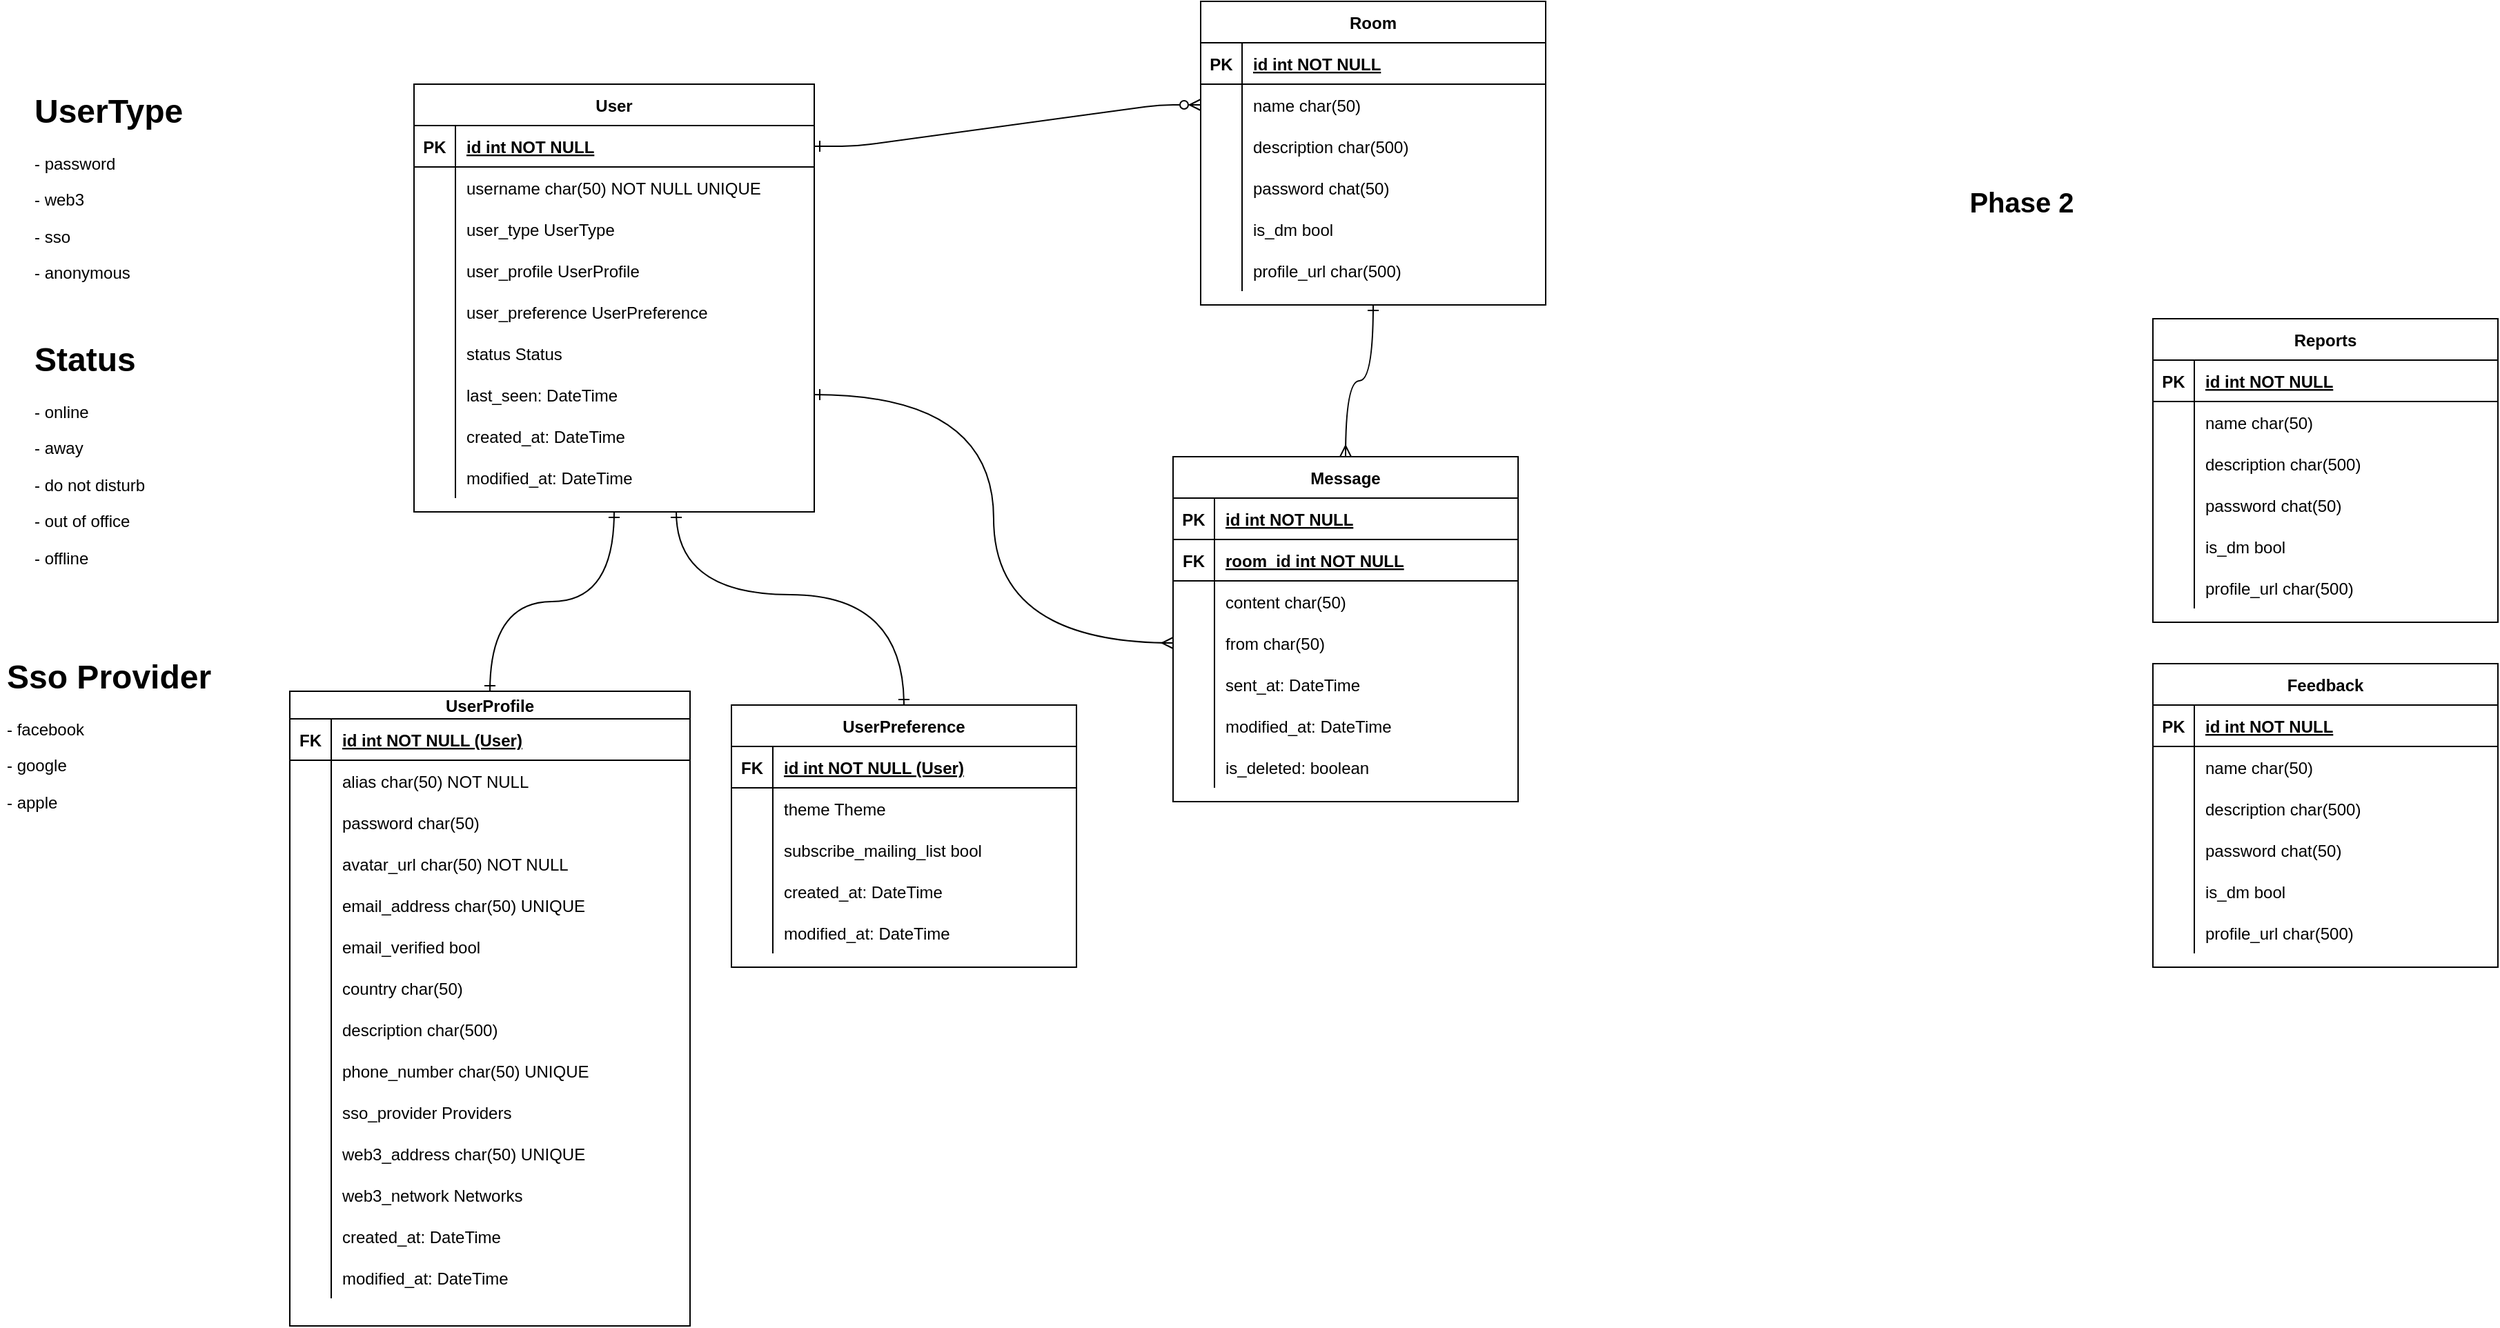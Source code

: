 <mxfile version="21.1.2" type="device" pages="3">
  <diagram id="R2lEEEUBdFMjLlhIrx00" name="Entity Relation Diagram">
    <mxGraphModel dx="2876" dy="1193" grid="1" gridSize="10" guides="1" tooltips="1" connect="1" arrows="1" fold="1" page="1" pageScale="1" pageWidth="850" pageHeight="1100" math="0" shadow="0" extFonts="Permanent Marker^https://fonts.googleapis.com/css?family=Permanent+Marker">
      <root>
        <mxCell id="0" />
        <mxCell id="1" parent="0" />
        <mxCell id="C-vyLk0tnHw3VtMMgP7b-1" value="" style="edgeStyle=entityRelationEdgeStyle;endArrow=ERzeroToMany;startArrow=ERone;endFill=1;startFill=0;" parent="1" source="C-vyLk0tnHw3VtMMgP7b-24" target="C-vyLk0tnHw3VtMMgP7b-6" edge="1">
          <mxGeometry width="100" height="100" relative="1" as="geometry">
            <mxPoint x="340" y="720" as="sourcePoint" />
            <mxPoint x="440" y="620" as="targetPoint" />
          </mxGeometry>
        </mxCell>
        <mxCell id="JscFpt6eG9xAq9m9kGjL-1" style="edgeStyle=orthogonalEdgeStyle;rounded=0;orthogonalLoop=1;jettySize=auto;html=1;startArrow=ERone;startFill=0;endArrow=ERmany;endFill=0;curved=1;" parent="1" source="C-vyLk0tnHw3VtMMgP7b-2" target="jlWe6X5-R4oBrpihLbrn-55" edge="1">
          <mxGeometry relative="1" as="geometry" />
        </mxCell>
        <mxCell id="C-vyLk0tnHw3VtMMgP7b-2" value="Room" style="shape=table;startSize=30;container=1;collapsible=1;childLayout=tableLayout;fixedRows=1;rowLines=0;fontStyle=1;align=center;resizeLast=1;" parent="1" vertex="1">
          <mxGeometry x="650" y="60" width="250" height="220" as="geometry" />
        </mxCell>
        <mxCell id="C-vyLk0tnHw3VtMMgP7b-3" value="" style="shape=partialRectangle;collapsible=0;dropTarget=0;pointerEvents=0;fillColor=none;points=[[0,0.5],[1,0.5]];portConstraint=eastwest;top=0;left=0;right=0;bottom=1;" parent="C-vyLk0tnHw3VtMMgP7b-2" vertex="1">
          <mxGeometry y="30" width="250" height="30" as="geometry" />
        </mxCell>
        <mxCell id="C-vyLk0tnHw3VtMMgP7b-4" value="PK" style="shape=partialRectangle;overflow=hidden;connectable=0;fillColor=none;top=0;left=0;bottom=0;right=0;fontStyle=1;" parent="C-vyLk0tnHw3VtMMgP7b-3" vertex="1">
          <mxGeometry width="30" height="30" as="geometry">
            <mxRectangle width="30" height="30" as="alternateBounds" />
          </mxGeometry>
        </mxCell>
        <mxCell id="C-vyLk0tnHw3VtMMgP7b-5" value="id int NOT NULL " style="shape=partialRectangle;overflow=hidden;connectable=0;fillColor=none;top=0;left=0;bottom=0;right=0;align=left;spacingLeft=6;fontStyle=5;" parent="C-vyLk0tnHw3VtMMgP7b-3" vertex="1">
          <mxGeometry x="30" width="220" height="30" as="geometry">
            <mxRectangle width="220" height="30" as="alternateBounds" />
          </mxGeometry>
        </mxCell>
        <mxCell id="C-vyLk0tnHw3VtMMgP7b-6" value="" style="shape=partialRectangle;collapsible=0;dropTarget=0;pointerEvents=0;fillColor=none;points=[[0,0.5],[1,0.5]];portConstraint=eastwest;top=0;left=0;right=0;bottom=0;" parent="C-vyLk0tnHw3VtMMgP7b-2" vertex="1">
          <mxGeometry y="60" width="250" height="30" as="geometry" />
        </mxCell>
        <mxCell id="C-vyLk0tnHw3VtMMgP7b-7" value="" style="shape=partialRectangle;overflow=hidden;connectable=0;fillColor=none;top=0;left=0;bottom=0;right=0;" parent="C-vyLk0tnHw3VtMMgP7b-6" vertex="1">
          <mxGeometry width="30" height="30" as="geometry">
            <mxRectangle width="30" height="30" as="alternateBounds" />
          </mxGeometry>
        </mxCell>
        <mxCell id="C-vyLk0tnHw3VtMMgP7b-8" value="name char(50)" style="shape=partialRectangle;overflow=hidden;connectable=0;fillColor=none;top=0;left=0;bottom=0;right=0;align=left;spacingLeft=6;" parent="C-vyLk0tnHw3VtMMgP7b-6" vertex="1">
          <mxGeometry x="30" width="220" height="30" as="geometry">
            <mxRectangle width="220" height="30" as="alternateBounds" />
          </mxGeometry>
        </mxCell>
        <mxCell id="C-vyLk0tnHw3VtMMgP7b-9" value="" style="shape=partialRectangle;collapsible=0;dropTarget=0;pointerEvents=0;fillColor=none;points=[[0,0.5],[1,0.5]];portConstraint=eastwest;top=0;left=0;right=0;bottom=0;" parent="C-vyLk0tnHw3VtMMgP7b-2" vertex="1">
          <mxGeometry y="90" width="250" height="30" as="geometry" />
        </mxCell>
        <mxCell id="C-vyLk0tnHw3VtMMgP7b-10" value="" style="shape=partialRectangle;overflow=hidden;connectable=0;fillColor=none;top=0;left=0;bottom=0;right=0;" parent="C-vyLk0tnHw3VtMMgP7b-9" vertex="1">
          <mxGeometry width="30" height="30" as="geometry">
            <mxRectangle width="30" height="30" as="alternateBounds" />
          </mxGeometry>
        </mxCell>
        <mxCell id="C-vyLk0tnHw3VtMMgP7b-11" value="description char(500)" style="shape=partialRectangle;overflow=hidden;connectable=0;fillColor=none;top=0;left=0;bottom=0;right=0;align=left;spacingLeft=6;" parent="C-vyLk0tnHw3VtMMgP7b-9" vertex="1">
          <mxGeometry x="30" width="220" height="30" as="geometry">
            <mxRectangle width="220" height="30" as="alternateBounds" />
          </mxGeometry>
        </mxCell>
        <mxCell id="jlWe6X5-R4oBrpihLbrn-38" value="" style="shape=partialRectangle;collapsible=0;dropTarget=0;pointerEvents=0;fillColor=none;points=[[0,0.5],[1,0.5]];portConstraint=eastwest;top=0;left=0;right=0;bottom=0;" parent="C-vyLk0tnHw3VtMMgP7b-2" vertex="1">
          <mxGeometry y="120" width="250" height="30" as="geometry" />
        </mxCell>
        <mxCell id="jlWe6X5-R4oBrpihLbrn-39" value="" style="shape=partialRectangle;overflow=hidden;connectable=0;fillColor=none;top=0;left=0;bottom=0;right=0;" parent="jlWe6X5-R4oBrpihLbrn-38" vertex="1">
          <mxGeometry width="30" height="30" as="geometry">
            <mxRectangle width="30" height="30" as="alternateBounds" />
          </mxGeometry>
        </mxCell>
        <mxCell id="jlWe6X5-R4oBrpihLbrn-40" value="password chat(50)" style="shape=partialRectangle;overflow=hidden;connectable=0;fillColor=none;top=0;left=0;bottom=0;right=0;align=left;spacingLeft=6;" parent="jlWe6X5-R4oBrpihLbrn-38" vertex="1">
          <mxGeometry x="30" width="220" height="30" as="geometry">
            <mxRectangle width="220" height="30" as="alternateBounds" />
          </mxGeometry>
        </mxCell>
        <mxCell id="jlWe6X5-R4oBrpihLbrn-41" value="" style="shape=partialRectangle;collapsible=0;dropTarget=0;pointerEvents=0;fillColor=none;points=[[0,0.5],[1,0.5]];portConstraint=eastwest;top=0;left=0;right=0;bottom=0;" parent="C-vyLk0tnHw3VtMMgP7b-2" vertex="1">
          <mxGeometry y="150" width="250" height="30" as="geometry" />
        </mxCell>
        <mxCell id="jlWe6X5-R4oBrpihLbrn-42" value="" style="shape=partialRectangle;overflow=hidden;connectable=0;fillColor=none;top=0;left=0;bottom=0;right=0;" parent="jlWe6X5-R4oBrpihLbrn-41" vertex="1">
          <mxGeometry width="30" height="30" as="geometry">
            <mxRectangle width="30" height="30" as="alternateBounds" />
          </mxGeometry>
        </mxCell>
        <mxCell id="jlWe6X5-R4oBrpihLbrn-43" value="is_dm bool" style="shape=partialRectangle;overflow=hidden;connectable=0;fillColor=none;top=0;left=0;bottom=0;right=0;align=left;spacingLeft=6;" parent="jlWe6X5-R4oBrpihLbrn-41" vertex="1">
          <mxGeometry x="30" width="220" height="30" as="geometry">
            <mxRectangle width="220" height="30" as="alternateBounds" />
          </mxGeometry>
        </mxCell>
        <mxCell id="jlWe6X5-R4oBrpihLbrn-52" value="" style="shape=partialRectangle;collapsible=0;dropTarget=0;pointerEvents=0;fillColor=none;points=[[0,0.5],[1,0.5]];portConstraint=eastwest;top=0;left=0;right=0;bottom=0;" parent="C-vyLk0tnHw3VtMMgP7b-2" vertex="1">
          <mxGeometry y="180" width="250" height="30" as="geometry" />
        </mxCell>
        <mxCell id="jlWe6X5-R4oBrpihLbrn-53" value="" style="shape=partialRectangle;overflow=hidden;connectable=0;fillColor=none;top=0;left=0;bottom=0;right=0;" parent="jlWe6X5-R4oBrpihLbrn-52" vertex="1">
          <mxGeometry width="30" height="30" as="geometry">
            <mxRectangle width="30" height="30" as="alternateBounds" />
          </mxGeometry>
        </mxCell>
        <mxCell id="jlWe6X5-R4oBrpihLbrn-54" value="profile_url char(500)" style="shape=partialRectangle;overflow=hidden;connectable=0;fillColor=none;top=0;left=0;bottom=0;right=0;align=left;spacingLeft=6;" parent="jlWe6X5-R4oBrpihLbrn-52" vertex="1">
          <mxGeometry x="30" width="220" height="30" as="geometry">
            <mxRectangle width="220" height="30" as="alternateBounds" />
          </mxGeometry>
        </mxCell>
        <mxCell id="C-vyLk0tnHw3VtMMgP7b-13" value="UserPreference" style="shape=table;startSize=30;container=1;collapsible=1;childLayout=tableLayout;fixedRows=1;rowLines=0;fontStyle=1;align=center;resizeLast=1;" parent="1" vertex="1">
          <mxGeometry x="310" y="570" width="250" height="190" as="geometry" />
        </mxCell>
        <mxCell id="C-vyLk0tnHw3VtMMgP7b-14" value="" style="shape=partialRectangle;collapsible=0;dropTarget=0;pointerEvents=0;fillColor=none;points=[[0,0.5],[1,0.5]];portConstraint=eastwest;top=0;left=0;right=0;bottom=1;" parent="C-vyLk0tnHw3VtMMgP7b-13" vertex="1">
          <mxGeometry y="30" width="250" height="30" as="geometry" />
        </mxCell>
        <mxCell id="C-vyLk0tnHw3VtMMgP7b-15" value="FK" style="shape=partialRectangle;overflow=hidden;connectable=0;fillColor=none;top=0;left=0;bottom=0;right=0;fontStyle=1;" parent="C-vyLk0tnHw3VtMMgP7b-14" vertex="1">
          <mxGeometry width="30" height="30" as="geometry">
            <mxRectangle width="30" height="30" as="alternateBounds" />
          </mxGeometry>
        </mxCell>
        <mxCell id="C-vyLk0tnHw3VtMMgP7b-16" value="id int NOT NULL (User)" style="shape=partialRectangle;overflow=hidden;connectable=0;fillColor=none;top=0;left=0;bottom=0;right=0;align=left;spacingLeft=6;fontStyle=5;" parent="C-vyLk0tnHw3VtMMgP7b-14" vertex="1">
          <mxGeometry x="30" width="220" height="30" as="geometry">
            <mxRectangle width="220" height="30" as="alternateBounds" />
          </mxGeometry>
        </mxCell>
        <mxCell id="C-vyLk0tnHw3VtMMgP7b-17" value="" style="shape=partialRectangle;collapsible=0;dropTarget=0;pointerEvents=0;fillColor=none;points=[[0,0.5],[1,0.5]];portConstraint=eastwest;top=0;left=0;right=0;bottom=0;" parent="C-vyLk0tnHw3VtMMgP7b-13" vertex="1">
          <mxGeometry y="60" width="250" height="30" as="geometry" />
        </mxCell>
        <mxCell id="C-vyLk0tnHw3VtMMgP7b-18" value="" style="shape=partialRectangle;overflow=hidden;connectable=0;fillColor=none;top=0;left=0;bottom=0;right=0;" parent="C-vyLk0tnHw3VtMMgP7b-17" vertex="1">
          <mxGeometry width="30" height="30" as="geometry">
            <mxRectangle width="30" height="30" as="alternateBounds" />
          </mxGeometry>
        </mxCell>
        <mxCell id="C-vyLk0tnHw3VtMMgP7b-19" value="theme Theme" style="shape=partialRectangle;overflow=hidden;connectable=0;fillColor=none;top=0;left=0;bottom=0;right=0;align=left;spacingLeft=6;" parent="C-vyLk0tnHw3VtMMgP7b-17" vertex="1">
          <mxGeometry x="30" width="220" height="30" as="geometry">
            <mxRectangle width="220" height="30" as="alternateBounds" />
          </mxGeometry>
        </mxCell>
        <mxCell id="C-vyLk0tnHw3VtMMgP7b-20" value="" style="shape=partialRectangle;collapsible=0;dropTarget=0;pointerEvents=0;fillColor=none;points=[[0,0.5],[1,0.5]];portConstraint=eastwest;top=0;left=0;right=0;bottom=0;" parent="C-vyLk0tnHw3VtMMgP7b-13" vertex="1">
          <mxGeometry y="90" width="250" height="30" as="geometry" />
        </mxCell>
        <mxCell id="C-vyLk0tnHw3VtMMgP7b-21" value="" style="shape=partialRectangle;overflow=hidden;connectable=0;fillColor=none;top=0;left=0;bottom=0;right=0;" parent="C-vyLk0tnHw3VtMMgP7b-20" vertex="1">
          <mxGeometry width="30" height="30" as="geometry">
            <mxRectangle width="30" height="30" as="alternateBounds" />
          </mxGeometry>
        </mxCell>
        <mxCell id="C-vyLk0tnHw3VtMMgP7b-22" value="subscribe_mailing_list bool" style="shape=partialRectangle;overflow=hidden;connectable=0;fillColor=none;top=0;left=0;bottom=0;right=0;align=left;spacingLeft=6;" parent="C-vyLk0tnHw3VtMMgP7b-20" vertex="1">
          <mxGeometry x="30" width="220" height="30" as="geometry">
            <mxRectangle width="220" height="30" as="alternateBounds" />
          </mxGeometry>
        </mxCell>
        <mxCell id="jlWe6X5-R4oBrpihLbrn-46" value="" style="shape=partialRectangle;collapsible=0;dropTarget=0;pointerEvents=0;fillColor=none;points=[[0,0.5],[1,0.5]];portConstraint=eastwest;top=0;left=0;right=0;bottom=0;" parent="C-vyLk0tnHw3VtMMgP7b-13" vertex="1">
          <mxGeometry y="120" width="250" height="30" as="geometry" />
        </mxCell>
        <mxCell id="jlWe6X5-R4oBrpihLbrn-47" value="" style="shape=partialRectangle;overflow=hidden;connectable=0;fillColor=none;top=0;left=0;bottom=0;right=0;" parent="jlWe6X5-R4oBrpihLbrn-46" vertex="1">
          <mxGeometry width="30" height="30" as="geometry">
            <mxRectangle width="30" height="30" as="alternateBounds" />
          </mxGeometry>
        </mxCell>
        <mxCell id="jlWe6X5-R4oBrpihLbrn-48" value="created_at: DateTime" style="shape=partialRectangle;overflow=hidden;connectable=0;fillColor=none;top=0;left=0;bottom=0;right=0;align=left;spacingLeft=6;" parent="jlWe6X5-R4oBrpihLbrn-46" vertex="1">
          <mxGeometry x="30" width="220" height="30" as="geometry">
            <mxRectangle width="220" height="30" as="alternateBounds" />
          </mxGeometry>
        </mxCell>
        <mxCell id="jlWe6X5-R4oBrpihLbrn-49" value="" style="shape=partialRectangle;collapsible=0;dropTarget=0;pointerEvents=0;fillColor=none;points=[[0,0.5],[1,0.5]];portConstraint=eastwest;top=0;left=0;right=0;bottom=0;" parent="C-vyLk0tnHw3VtMMgP7b-13" vertex="1">
          <mxGeometry y="150" width="250" height="30" as="geometry" />
        </mxCell>
        <mxCell id="jlWe6X5-R4oBrpihLbrn-50" value="" style="shape=partialRectangle;overflow=hidden;connectable=0;fillColor=none;top=0;left=0;bottom=0;right=0;" parent="jlWe6X5-R4oBrpihLbrn-49" vertex="1">
          <mxGeometry width="30" height="30" as="geometry">
            <mxRectangle width="30" height="30" as="alternateBounds" />
          </mxGeometry>
        </mxCell>
        <mxCell id="jlWe6X5-R4oBrpihLbrn-51" value="modified_at: DateTime" style="shape=partialRectangle;overflow=hidden;connectable=0;fillColor=none;top=0;left=0;bottom=0;right=0;align=left;spacingLeft=6;" parent="jlWe6X5-R4oBrpihLbrn-49" vertex="1">
          <mxGeometry x="30" width="220" height="30" as="geometry">
            <mxRectangle width="220" height="30" as="alternateBounds" />
          </mxGeometry>
        </mxCell>
        <mxCell id="6cjlDW6NX-3pNNknIWXm-58" style="rounded=0;orthogonalLoop=1;jettySize=auto;html=1;startArrow=ERone;startFill=0;endArrow=ERone;endFill=0;entryX=0.5;entryY=0;entryDx=0;entryDy=0;edgeStyle=orthogonalEdgeStyle;curved=1;" parent="1" target="C-vyLk0tnHw3VtMMgP7b-13" edge="1">
          <mxGeometry relative="1" as="geometry">
            <mxPoint x="270" y="430" as="sourcePoint" />
            <Array as="points">
              <mxPoint x="270" y="490" />
              <mxPoint x="435" y="490" />
            </Array>
          </mxGeometry>
        </mxCell>
        <mxCell id="C-vyLk0tnHw3VtMMgP7b-23" value="User" style="shape=table;startSize=30;container=1;collapsible=1;childLayout=tableLayout;fixedRows=1;rowLines=0;fontStyle=1;align=center;resizeLast=1;" parent="1" vertex="1">
          <mxGeometry x="80" y="120" width="290" height="310" as="geometry" />
        </mxCell>
        <mxCell id="C-vyLk0tnHw3VtMMgP7b-24" value="" style="shape=partialRectangle;collapsible=0;dropTarget=0;pointerEvents=0;fillColor=none;points=[[0,0.5],[1,0.5]];portConstraint=eastwest;top=0;left=0;right=0;bottom=1;" parent="C-vyLk0tnHw3VtMMgP7b-23" vertex="1">
          <mxGeometry y="30" width="290" height="30" as="geometry" />
        </mxCell>
        <mxCell id="C-vyLk0tnHw3VtMMgP7b-25" value="PK" style="shape=partialRectangle;overflow=hidden;connectable=0;fillColor=none;top=0;left=0;bottom=0;right=0;fontStyle=1;" parent="C-vyLk0tnHw3VtMMgP7b-24" vertex="1">
          <mxGeometry width="30" height="30" as="geometry">
            <mxRectangle width="30" height="30" as="alternateBounds" />
          </mxGeometry>
        </mxCell>
        <mxCell id="C-vyLk0tnHw3VtMMgP7b-26" value="id int NOT NULL " style="shape=partialRectangle;overflow=hidden;connectable=0;fillColor=none;top=0;left=0;bottom=0;right=0;align=left;spacingLeft=6;fontStyle=5;" parent="C-vyLk0tnHw3VtMMgP7b-24" vertex="1">
          <mxGeometry x="30" width="260" height="30" as="geometry">
            <mxRectangle width="260" height="30" as="alternateBounds" />
          </mxGeometry>
        </mxCell>
        <mxCell id="C-vyLk0tnHw3VtMMgP7b-27" value="" style="shape=partialRectangle;collapsible=0;dropTarget=0;pointerEvents=0;fillColor=none;points=[[0,0.5],[1,0.5]];portConstraint=eastwest;top=0;left=0;right=0;bottom=0;" parent="C-vyLk0tnHw3VtMMgP7b-23" vertex="1">
          <mxGeometry y="60" width="290" height="30" as="geometry" />
        </mxCell>
        <mxCell id="C-vyLk0tnHw3VtMMgP7b-28" value="" style="shape=partialRectangle;overflow=hidden;connectable=0;fillColor=none;top=0;left=0;bottom=0;right=0;" parent="C-vyLk0tnHw3VtMMgP7b-27" vertex="1">
          <mxGeometry width="30" height="30" as="geometry">
            <mxRectangle width="30" height="30" as="alternateBounds" />
          </mxGeometry>
        </mxCell>
        <mxCell id="C-vyLk0tnHw3VtMMgP7b-29" value="username char(50) NOT NULL UNIQUE" style="shape=partialRectangle;overflow=hidden;connectable=0;fillColor=none;top=0;left=0;bottom=0;right=0;align=left;spacingLeft=6;" parent="C-vyLk0tnHw3VtMMgP7b-27" vertex="1">
          <mxGeometry x="30" width="260" height="30" as="geometry">
            <mxRectangle width="260" height="30" as="alternateBounds" />
          </mxGeometry>
        </mxCell>
        <mxCell id="6cjlDW6NX-3pNNknIWXm-1" value="" style="shape=partialRectangle;collapsible=0;dropTarget=0;pointerEvents=0;fillColor=none;points=[[0,0.5],[1,0.5]];portConstraint=eastwest;top=0;left=0;right=0;bottom=0;" parent="C-vyLk0tnHw3VtMMgP7b-23" vertex="1">
          <mxGeometry y="90" width="290" height="30" as="geometry" />
        </mxCell>
        <mxCell id="6cjlDW6NX-3pNNknIWXm-2" value="" style="shape=partialRectangle;overflow=hidden;connectable=0;fillColor=none;top=0;left=0;bottom=0;right=0;" parent="6cjlDW6NX-3pNNknIWXm-1" vertex="1">
          <mxGeometry width="30" height="30" as="geometry">
            <mxRectangle width="30" height="30" as="alternateBounds" />
          </mxGeometry>
        </mxCell>
        <mxCell id="6cjlDW6NX-3pNNknIWXm-3" value="user_type UserType" style="shape=partialRectangle;overflow=hidden;connectable=0;fillColor=none;top=0;left=0;bottom=0;right=0;align=left;spacingLeft=6;" parent="6cjlDW6NX-3pNNknIWXm-1" vertex="1">
          <mxGeometry x="30" width="260" height="30" as="geometry">
            <mxRectangle width="260" height="30" as="alternateBounds" />
          </mxGeometry>
        </mxCell>
        <mxCell id="6cjlDW6NX-3pNNknIWXm-7" value="" style="shape=partialRectangle;collapsible=0;dropTarget=0;pointerEvents=0;fillColor=none;points=[[0,0.5],[1,0.5]];portConstraint=eastwest;top=0;left=0;right=0;bottom=0;" parent="C-vyLk0tnHw3VtMMgP7b-23" vertex="1">
          <mxGeometry y="120" width="290" height="30" as="geometry" />
        </mxCell>
        <mxCell id="6cjlDW6NX-3pNNknIWXm-8" value="" style="shape=partialRectangle;overflow=hidden;connectable=0;fillColor=none;top=0;left=0;bottom=0;right=0;" parent="6cjlDW6NX-3pNNknIWXm-7" vertex="1">
          <mxGeometry width="30" height="30" as="geometry">
            <mxRectangle width="30" height="30" as="alternateBounds" />
          </mxGeometry>
        </mxCell>
        <mxCell id="6cjlDW6NX-3pNNknIWXm-9" value="user_profile UserProfile" style="shape=partialRectangle;overflow=hidden;connectable=0;fillColor=none;top=0;left=0;bottom=0;right=0;align=left;spacingLeft=6;" parent="6cjlDW6NX-3pNNknIWXm-7" vertex="1">
          <mxGeometry x="30" width="260" height="30" as="geometry">
            <mxRectangle width="260" height="30" as="alternateBounds" />
          </mxGeometry>
        </mxCell>
        <mxCell id="6cjlDW6NX-3pNNknIWXm-10" value="" style="shape=partialRectangle;collapsible=0;dropTarget=0;pointerEvents=0;fillColor=none;points=[[0,0.5],[1,0.5]];portConstraint=eastwest;top=0;left=0;right=0;bottom=0;" parent="C-vyLk0tnHw3VtMMgP7b-23" vertex="1">
          <mxGeometry y="150" width="290" height="30" as="geometry" />
        </mxCell>
        <mxCell id="6cjlDW6NX-3pNNknIWXm-11" value="" style="shape=partialRectangle;overflow=hidden;connectable=0;fillColor=none;top=0;left=0;bottom=0;right=0;" parent="6cjlDW6NX-3pNNknIWXm-10" vertex="1">
          <mxGeometry width="30" height="30" as="geometry">
            <mxRectangle width="30" height="30" as="alternateBounds" />
          </mxGeometry>
        </mxCell>
        <mxCell id="6cjlDW6NX-3pNNknIWXm-12" value="user_preference UserPreference" style="shape=partialRectangle;overflow=hidden;connectable=0;fillColor=none;top=0;left=0;bottom=0;right=0;align=left;spacingLeft=6;" parent="6cjlDW6NX-3pNNknIWXm-10" vertex="1">
          <mxGeometry x="30" width="260" height="30" as="geometry">
            <mxRectangle width="260" height="30" as="alternateBounds" />
          </mxGeometry>
        </mxCell>
        <mxCell id="6cjlDW6NX-3pNNknIWXm-13" value="" style="shape=partialRectangle;collapsible=0;dropTarget=0;pointerEvents=0;fillColor=none;points=[[0,0.5],[1,0.5]];portConstraint=eastwest;top=0;left=0;right=0;bottom=0;" parent="C-vyLk0tnHw3VtMMgP7b-23" vertex="1">
          <mxGeometry y="180" width="290" height="30" as="geometry" />
        </mxCell>
        <mxCell id="6cjlDW6NX-3pNNknIWXm-14" value="" style="shape=partialRectangle;overflow=hidden;connectable=0;fillColor=none;top=0;left=0;bottom=0;right=0;" parent="6cjlDW6NX-3pNNknIWXm-13" vertex="1">
          <mxGeometry width="30" height="30" as="geometry">
            <mxRectangle width="30" height="30" as="alternateBounds" />
          </mxGeometry>
        </mxCell>
        <mxCell id="6cjlDW6NX-3pNNknIWXm-15" value="status Status" style="shape=partialRectangle;overflow=hidden;connectable=0;fillColor=none;top=0;left=0;bottom=0;right=0;align=left;spacingLeft=6;" parent="6cjlDW6NX-3pNNknIWXm-13" vertex="1">
          <mxGeometry x="30" width="260" height="30" as="geometry">
            <mxRectangle width="260" height="30" as="alternateBounds" />
          </mxGeometry>
        </mxCell>
        <mxCell id="6cjlDW6NX-3pNNknIWXm-16" value="" style="shape=partialRectangle;collapsible=0;dropTarget=0;pointerEvents=0;fillColor=none;points=[[0,0.5],[1,0.5]];portConstraint=eastwest;top=0;left=0;right=0;bottom=0;" parent="C-vyLk0tnHw3VtMMgP7b-23" vertex="1">
          <mxGeometry y="210" width="290" height="30" as="geometry" />
        </mxCell>
        <mxCell id="6cjlDW6NX-3pNNknIWXm-17" value="" style="shape=partialRectangle;overflow=hidden;connectable=0;fillColor=none;top=0;left=0;bottom=0;right=0;" parent="6cjlDW6NX-3pNNknIWXm-16" vertex="1">
          <mxGeometry width="30" height="30" as="geometry">
            <mxRectangle width="30" height="30" as="alternateBounds" />
          </mxGeometry>
        </mxCell>
        <mxCell id="6cjlDW6NX-3pNNknIWXm-18" value="last_seen: DateTime" style="shape=partialRectangle;overflow=hidden;connectable=0;fillColor=none;top=0;left=0;bottom=0;right=0;align=left;spacingLeft=6;" parent="6cjlDW6NX-3pNNknIWXm-16" vertex="1">
          <mxGeometry x="30" width="260" height="30" as="geometry">
            <mxRectangle width="260" height="30" as="alternateBounds" />
          </mxGeometry>
        </mxCell>
        <mxCell id="6cjlDW6NX-3pNNknIWXm-19" value="" style="shape=partialRectangle;collapsible=0;dropTarget=0;pointerEvents=0;fillColor=none;points=[[0,0.5],[1,0.5]];portConstraint=eastwest;top=0;left=0;right=0;bottom=0;" parent="C-vyLk0tnHw3VtMMgP7b-23" vertex="1">
          <mxGeometry y="240" width="290" height="30" as="geometry" />
        </mxCell>
        <mxCell id="6cjlDW6NX-3pNNknIWXm-20" value="" style="shape=partialRectangle;overflow=hidden;connectable=0;fillColor=none;top=0;left=0;bottom=0;right=0;" parent="6cjlDW6NX-3pNNknIWXm-19" vertex="1">
          <mxGeometry width="30" height="30" as="geometry">
            <mxRectangle width="30" height="30" as="alternateBounds" />
          </mxGeometry>
        </mxCell>
        <mxCell id="6cjlDW6NX-3pNNknIWXm-21" value="created_at: DateTime" style="shape=partialRectangle;overflow=hidden;connectable=0;fillColor=none;top=0;left=0;bottom=0;right=0;align=left;spacingLeft=6;" parent="6cjlDW6NX-3pNNknIWXm-19" vertex="1">
          <mxGeometry x="30" width="260" height="30" as="geometry">
            <mxRectangle width="260" height="30" as="alternateBounds" />
          </mxGeometry>
        </mxCell>
        <mxCell id="6cjlDW6NX-3pNNknIWXm-22" value="" style="shape=partialRectangle;collapsible=0;dropTarget=0;pointerEvents=0;fillColor=none;points=[[0,0.5],[1,0.5]];portConstraint=eastwest;top=0;left=0;right=0;bottom=0;" parent="C-vyLk0tnHw3VtMMgP7b-23" vertex="1">
          <mxGeometry y="270" width="290" height="30" as="geometry" />
        </mxCell>
        <mxCell id="6cjlDW6NX-3pNNknIWXm-23" value="" style="shape=partialRectangle;overflow=hidden;connectable=0;fillColor=none;top=0;left=0;bottom=0;right=0;" parent="6cjlDW6NX-3pNNknIWXm-22" vertex="1">
          <mxGeometry width="30" height="30" as="geometry">
            <mxRectangle width="30" height="30" as="alternateBounds" />
          </mxGeometry>
        </mxCell>
        <mxCell id="6cjlDW6NX-3pNNknIWXm-24" value="modified_at: DateTime" style="shape=partialRectangle;overflow=hidden;connectable=0;fillColor=none;top=0;left=0;bottom=0;right=0;align=left;spacingLeft=6;" parent="6cjlDW6NX-3pNNknIWXm-22" vertex="1">
          <mxGeometry x="30" width="260" height="30" as="geometry">
            <mxRectangle width="260" height="30" as="alternateBounds" />
          </mxGeometry>
        </mxCell>
        <mxCell id="6cjlDW6NX-3pNNknIWXm-25" value="UserProfile" style="shape=table;startSize=20;container=1;collapsible=1;childLayout=tableLayout;fixedRows=1;rowLines=0;fontStyle=1;align=center;resizeLast=1;" parent="1" vertex="1">
          <mxGeometry x="-10" y="560" width="290" height="460" as="geometry" />
        </mxCell>
        <mxCell id="6cjlDW6NX-3pNNknIWXm-26" value="" style="shape=partialRectangle;collapsible=0;dropTarget=0;pointerEvents=0;fillColor=none;points=[[0,0.5],[1,0.5]];portConstraint=eastwest;top=0;left=0;right=0;bottom=1;" parent="6cjlDW6NX-3pNNknIWXm-25" vertex="1">
          <mxGeometry y="20" width="290" height="30" as="geometry" />
        </mxCell>
        <mxCell id="6cjlDW6NX-3pNNknIWXm-27" value="FK" style="shape=partialRectangle;overflow=hidden;connectable=0;fillColor=none;top=0;left=0;bottom=0;right=0;fontStyle=1;" parent="6cjlDW6NX-3pNNknIWXm-26" vertex="1">
          <mxGeometry width="30" height="30" as="geometry">
            <mxRectangle width="30" height="30" as="alternateBounds" />
          </mxGeometry>
        </mxCell>
        <mxCell id="6cjlDW6NX-3pNNknIWXm-28" value="id int NOT NULL (User)" style="shape=partialRectangle;overflow=hidden;connectable=0;fillColor=none;top=0;left=0;bottom=0;right=0;align=left;spacingLeft=6;fontStyle=5;" parent="6cjlDW6NX-3pNNknIWXm-26" vertex="1">
          <mxGeometry x="30" width="260" height="30" as="geometry">
            <mxRectangle width="260" height="30" as="alternateBounds" />
          </mxGeometry>
        </mxCell>
        <mxCell id="6cjlDW6NX-3pNNknIWXm-53" value="" style="shape=partialRectangle;collapsible=0;dropTarget=0;pointerEvents=0;fillColor=none;points=[[0,0.5],[1,0.5]];portConstraint=eastwest;top=0;left=0;right=0;bottom=0;" parent="6cjlDW6NX-3pNNknIWXm-25" vertex="1">
          <mxGeometry y="50" width="290" height="30" as="geometry" />
        </mxCell>
        <mxCell id="6cjlDW6NX-3pNNknIWXm-54" value="" style="shape=partialRectangle;overflow=hidden;connectable=0;fillColor=none;top=0;left=0;bottom=0;right=0;" parent="6cjlDW6NX-3pNNknIWXm-53" vertex="1">
          <mxGeometry width="30" height="30" as="geometry">
            <mxRectangle width="30" height="30" as="alternateBounds" />
          </mxGeometry>
        </mxCell>
        <mxCell id="6cjlDW6NX-3pNNknIWXm-55" value="alias char(50) NOT NULL" style="shape=partialRectangle;overflow=hidden;connectable=0;fillColor=none;top=0;left=0;bottom=0;right=0;align=left;spacingLeft=6;" parent="6cjlDW6NX-3pNNknIWXm-53" vertex="1">
          <mxGeometry x="30" width="260" height="30" as="geometry">
            <mxRectangle width="260" height="30" as="alternateBounds" />
          </mxGeometry>
        </mxCell>
        <mxCell id="6cjlDW6NX-3pNNknIWXm-29" value="" style="shape=partialRectangle;collapsible=0;dropTarget=0;pointerEvents=0;fillColor=none;points=[[0,0.5],[1,0.5]];portConstraint=eastwest;top=0;left=0;right=0;bottom=0;" parent="6cjlDW6NX-3pNNknIWXm-25" vertex="1">
          <mxGeometry y="80" width="290" height="30" as="geometry" />
        </mxCell>
        <mxCell id="6cjlDW6NX-3pNNknIWXm-30" value="" style="shape=partialRectangle;overflow=hidden;connectable=0;fillColor=none;top=0;left=0;bottom=0;right=0;" parent="6cjlDW6NX-3pNNknIWXm-29" vertex="1">
          <mxGeometry width="30" height="30" as="geometry">
            <mxRectangle width="30" height="30" as="alternateBounds" />
          </mxGeometry>
        </mxCell>
        <mxCell id="6cjlDW6NX-3pNNknIWXm-31" value="password char(50)" style="shape=partialRectangle;overflow=hidden;connectable=0;fillColor=none;top=0;left=0;bottom=0;right=0;align=left;spacingLeft=6;" parent="6cjlDW6NX-3pNNknIWXm-29" vertex="1">
          <mxGeometry x="30" width="260" height="30" as="geometry">
            <mxRectangle width="260" height="30" as="alternateBounds" />
          </mxGeometry>
        </mxCell>
        <mxCell id="6cjlDW6NX-3pNNknIWXm-32" value="" style="shape=partialRectangle;collapsible=0;dropTarget=0;pointerEvents=0;fillColor=none;points=[[0,0.5],[1,0.5]];portConstraint=eastwest;top=0;left=0;right=0;bottom=0;" parent="6cjlDW6NX-3pNNknIWXm-25" vertex="1">
          <mxGeometry y="110" width="290" height="30" as="geometry" />
        </mxCell>
        <mxCell id="6cjlDW6NX-3pNNknIWXm-33" value="" style="shape=partialRectangle;overflow=hidden;connectable=0;fillColor=none;top=0;left=0;bottom=0;right=0;" parent="6cjlDW6NX-3pNNknIWXm-32" vertex="1">
          <mxGeometry width="30" height="30" as="geometry">
            <mxRectangle width="30" height="30" as="alternateBounds" />
          </mxGeometry>
        </mxCell>
        <mxCell id="6cjlDW6NX-3pNNknIWXm-34" value="avatar_url char(50) NOT NULL" style="shape=partialRectangle;overflow=hidden;connectable=0;fillColor=none;top=0;left=0;bottom=0;right=0;align=left;spacingLeft=6;" parent="6cjlDW6NX-3pNNknIWXm-32" vertex="1">
          <mxGeometry x="30" width="260" height="30" as="geometry">
            <mxRectangle width="260" height="30" as="alternateBounds" />
          </mxGeometry>
        </mxCell>
        <mxCell id="6cjlDW6NX-3pNNknIWXm-35" value="" style="shape=partialRectangle;collapsible=0;dropTarget=0;pointerEvents=0;fillColor=none;points=[[0,0.5],[1,0.5]];portConstraint=eastwest;top=0;left=0;right=0;bottom=0;" parent="6cjlDW6NX-3pNNknIWXm-25" vertex="1">
          <mxGeometry y="140" width="290" height="30" as="geometry" />
        </mxCell>
        <mxCell id="6cjlDW6NX-3pNNknIWXm-36" value="" style="shape=partialRectangle;overflow=hidden;connectable=0;fillColor=none;top=0;left=0;bottom=0;right=0;" parent="6cjlDW6NX-3pNNknIWXm-35" vertex="1">
          <mxGeometry width="30" height="30" as="geometry">
            <mxRectangle width="30" height="30" as="alternateBounds" />
          </mxGeometry>
        </mxCell>
        <mxCell id="6cjlDW6NX-3pNNknIWXm-37" value="email_address char(50) UNIQUE" style="shape=partialRectangle;overflow=hidden;connectable=0;fillColor=none;top=0;left=0;bottom=0;right=0;align=left;spacingLeft=6;" parent="6cjlDW6NX-3pNNknIWXm-35" vertex="1">
          <mxGeometry x="30" width="260" height="30" as="geometry">
            <mxRectangle width="260" height="30" as="alternateBounds" />
          </mxGeometry>
        </mxCell>
        <mxCell id="jlWe6X5-R4oBrpihLbrn-26" value="" style="shape=partialRectangle;collapsible=0;dropTarget=0;pointerEvents=0;fillColor=none;points=[[0,0.5],[1,0.5]];portConstraint=eastwest;top=0;left=0;right=0;bottom=0;" parent="6cjlDW6NX-3pNNknIWXm-25" vertex="1">
          <mxGeometry y="170" width="290" height="30" as="geometry" />
        </mxCell>
        <mxCell id="jlWe6X5-R4oBrpihLbrn-27" value="" style="shape=partialRectangle;overflow=hidden;connectable=0;fillColor=none;top=0;left=0;bottom=0;right=0;" parent="jlWe6X5-R4oBrpihLbrn-26" vertex="1">
          <mxGeometry width="30" height="30" as="geometry">
            <mxRectangle width="30" height="30" as="alternateBounds" />
          </mxGeometry>
        </mxCell>
        <mxCell id="jlWe6X5-R4oBrpihLbrn-28" value="email_verified bool" style="shape=partialRectangle;overflow=hidden;connectable=0;fillColor=none;top=0;left=0;bottom=0;right=0;align=left;spacingLeft=6;" parent="jlWe6X5-R4oBrpihLbrn-26" vertex="1">
          <mxGeometry x="30" width="260" height="30" as="geometry">
            <mxRectangle width="260" height="30" as="alternateBounds" />
          </mxGeometry>
        </mxCell>
        <mxCell id="6cjlDW6NX-3pNNknIWXm-38" value="" style="shape=partialRectangle;collapsible=0;dropTarget=0;pointerEvents=0;fillColor=none;points=[[0,0.5],[1,0.5]];portConstraint=eastwest;top=0;left=0;right=0;bottom=0;" parent="6cjlDW6NX-3pNNknIWXm-25" vertex="1">
          <mxGeometry y="200" width="290" height="30" as="geometry" />
        </mxCell>
        <mxCell id="6cjlDW6NX-3pNNknIWXm-39" value="" style="shape=partialRectangle;overflow=hidden;connectable=0;fillColor=none;top=0;left=0;bottom=0;right=0;" parent="6cjlDW6NX-3pNNknIWXm-38" vertex="1">
          <mxGeometry width="30" height="30" as="geometry">
            <mxRectangle width="30" height="30" as="alternateBounds" />
          </mxGeometry>
        </mxCell>
        <mxCell id="6cjlDW6NX-3pNNknIWXm-40" value="country char(50)" style="shape=partialRectangle;overflow=hidden;connectable=0;fillColor=none;top=0;left=0;bottom=0;right=0;align=left;spacingLeft=6;" parent="6cjlDW6NX-3pNNknIWXm-38" vertex="1">
          <mxGeometry x="30" width="260" height="30" as="geometry">
            <mxRectangle width="260" height="30" as="alternateBounds" />
          </mxGeometry>
        </mxCell>
        <mxCell id="6cjlDW6NX-3pNNknIWXm-41" value="" style="shape=partialRectangle;collapsible=0;dropTarget=0;pointerEvents=0;fillColor=none;points=[[0,0.5],[1,0.5]];portConstraint=eastwest;top=0;left=0;right=0;bottom=0;" parent="6cjlDW6NX-3pNNknIWXm-25" vertex="1">
          <mxGeometry y="230" width="290" height="30" as="geometry" />
        </mxCell>
        <mxCell id="6cjlDW6NX-3pNNknIWXm-42" value="" style="shape=partialRectangle;overflow=hidden;connectable=0;fillColor=none;top=0;left=0;bottom=0;right=0;" parent="6cjlDW6NX-3pNNknIWXm-41" vertex="1">
          <mxGeometry width="30" height="30" as="geometry">
            <mxRectangle width="30" height="30" as="alternateBounds" />
          </mxGeometry>
        </mxCell>
        <mxCell id="6cjlDW6NX-3pNNknIWXm-43" value="description char(500)" style="shape=partialRectangle;overflow=hidden;connectable=0;fillColor=none;top=0;left=0;bottom=0;right=0;align=left;spacingLeft=6;" parent="6cjlDW6NX-3pNNknIWXm-41" vertex="1">
          <mxGeometry x="30" width="260" height="30" as="geometry">
            <mxRectangle width="260" height="30" as="alternateBounds" />
          </mxGeometry>
        </mxCell>
        <mxCell id="6cjlDW6NX-3pNNknIWXm-44" value="" style="shape=partialRectangle;collapsible=0;dropTarget=0;pointerEvents=0;fillColor=none;points=[[0,0.5],[1,0.5]];portConstraint=eastwest;top=0;left=0;right=0;bottom=0;" parent="6cjlDW6NX-3pNNknIWXm-25" vertex="1">
          <mxGeometry y="260" width="290" height="30" as="geometry" />
        </mxCell>
        <mxCell id="6cjlDW6NX-3pNNknIWXm-45" value="" style="shape=partialRectangle;overflow=hidden;connectable=0;fillColor=none;top=0;left=0;bottom=0;right=0;" parent="6cjlDW6NX-3pNNknIWXm-44" vertex="1">
          <mxGeometry width="30" height="30" as="geometry">
            <mxRectangle width="30" height="30" as="alternateBounds" />
          </mxGeometry>
        </mxCell>
        <mxCell id="6cjlDW6NX-3pNNknIWXm-46" value="phone_number char(50) UNIQUE" style="shape=partialRectangle;overflow=hidden;connectable=0;fillColor=none;top=0;left=0;bottom=0;right=0;align=left;spacingLeft=6;" parent="6cjlDW6NX-3pNNknIWXm-44" vertex="1">
          <mxGeometry x="30" width="260" height="30" as="geometry">
            <mxRectangle width="260" height="30" as="alternateBounds" />
          </mxGeometry>
        </mxCell>
        <mxCell id="jlWe6X5-R4oBrpihLbrn-29" value="" style="shape=partialRectangle;collapsible=0;dropTarget=0;pointerEvents=0;fillColor=none;points=[[0,0.5],[1,0.5]];portConstraint=eastwest;top=0;left=0;right=0;bottom=0;" parent="6cjlDW6NX-3pNNknIWXm-25" vertex="1">
          <mxGeometry y="290" width="290" height="30" as="geometry" />
        </mxCell>
        <mxCell id="jlWe6X5-R4oBrpihLbrn-30" value="" style="shape=partialRectangle;overflow=hidden;connectable=0;fillColor=none;top=0;left=0;bottom=0;right=0;" parent="jlWe6X5-R4oBrpihLbrn-29" vertex="1">
          <mxGeometry width="30" height="30" as="geometry">
            <mxRectangle width="30" height="30" as="alternateBounds" />
          </mxGeometry>
        </mxCell>
        <mxCell id="jlWe6X5-R4oBrpihLbrn-31" value="sso_provider Providers" style="shape=partialRectangle;overflow=hidden;connectable=0;fillColor=none;top=0;left=0;bottom=0;right=0;align=left;spacingLeft=6;" parent="jlWe6X5-R4oBrpihLbrn-29" vertex="1">
          <mxGeometry x="30" width="260" height="30" as="geometry">
            <mxRectangle width="260" height="30" as="alternateBounds" />
          </mxGeometry>
        </mxCell>
        <mxCell id="jlWe6X5-R4oBrpihLbrn-32" value="" style="shape=partialRectangle;collapsible=0;dropTarget=0;pointerEvents=0;fillColor=none;points=[[0,0.5],[1,0.5]];portConstraint=eastwest;top=0;left=0;right=0;bottom=0;" parent="6cjlDW6NX-3pNNknIWXm-25" vertex="1">
          <mxGeometry y="320" width="290" height="30" as="geometry" />
        </mxCell>
        <mxCell id="jlWe6X5-R4oBrpihLbrn-33" value="" style="shape=partialRectangle;overflow=hidden;connectable=0;fillColor=none;top=0;left=0;bottom=0;right=0;" parent="jlWe6X5-R4oBrpihLbrn-32" vertex="1">
          <mxGeometry width="30" height="30" as="geometry">
            <mxRectangle width="30" height="30" as="alternateBounds" />
          </mxGeometry>
        </mxCell>
        <mxCell id="jlWe6X5-R4oBrpihLbrn-34" value="web3_address char(50) UNIQUE" style="shape=partialRectangle;overflow=hidden;connectable=0;fillColor=none;top=0;left=0;bottom=0;right=0;align=left;spacingLeft=6;" parent="jlWe6X5-R4oBrpihLbrn-32" vertex="1">
          <mxGeometry x="30" width="260" height="30" as="geometry">
            <mxRectangle width="260" height="30" as="alternateBounds" />
          </mxGeometry>
        </mxCell>
        <mxCell id="jlWe6X5-R4oBrpihLbrn-35" value="" style="shape=partialRectangle;collapsible=0;dropTarget=0;pointerEvents=0;fillColor=none;points=[[0,0.5],[1,0.5]];portConstraint=eastwest;top=0;left=0;right=0;bottom=0;" parent="6cjlDW6NX-3pNNknIWXm-25" vertex="1">
          <mxGeometry y="350" width="290" height="30" as="geometry" />
        </mxCell>
        <mxCell id="jlWe6X5-R4oBrpihLbrn-36" value="" style="shape=partialRectangle;overflow=hidden;connectable=0;fillColor=none;top=0;left=0;bottom=0;right=0;" parent="jlWe6X5-R4oBrpihLbrn-35" vertex="1">
          <mxGeometry width="30" height="30" as="geometry">
            <mxRectangle width="30" height="30" as="alternateBounds" />
          </mxGeometry>
        </mxCell>
        <mxCell id="jlWe6X5-R4oBrpihLbrn-37" value="web3_network Networks" style="shape=partialRectangle;overflow=hidden;connectable=0;fillColor=none;top=0;left=0;bottom=0;right=0;align=left;spacingLeft=6;" parent="jlWe6X5-R4oBrpihLbrn-35" vertex="1">
          <mxGeometry x="30" width="260" height="30" as="geometry">
            <mxRectangle width="260" height="30" as="alternateBounds" />
          </mxGeometry>
        </mxCell>
        <mxCell id="6cjlDW6NX-3pNNknIWXm-47" value="" style="shape=partialRectangle;collapsible=0;dropTarget=0;pointerEvents=0;fillColor=none;points=[[0,0.5],[1,0.5]];portConstraint=eastwest;top=0;left=0;right=0;bottom=0;" parent="6cjlDW6NX-3pNNknIWXm-25" vertex="1">
          <mxGeometry y="380" width="290" height="30" as="geometry" />
        </mxCell>
        <mxCell id="6cjlDW6NX-3pNNknIWXm-48" value="" style="shape=partialRectangle;overflow=hidden;connectable=0;fillColor=none;top=0;left=0;bottom=0;right=0;" parent="6cjlDW6NX-3pNNknIWXm-47" vertex="1">
          <mxGeometry width="30" height="30" as="geometry">
            <mxRectangle width="30" height="30" as="alternateBounds" />
          </mxGeometry>
        </mxCell>
        <mxCell id="6cjlDW6NX-3pNNknIWXm-49" value="created_at: DateTime" style="shape=partialRectangle;overflow=hidden;connectable=0;fillColor=none;top=0;left=0;bottom=0;right=0;align=left;spacingLeft=6;" parent="6cjlDW6NX-3pNNknIWXm-47" vertex="1">
          <mxGeometry x="30" width="260" height="30" as="geometry">
            <mxRectangle width="260" height="30" as="alternateBounds" />
          </mxGeometry>
        </mxCell>
        <mxCell id="6cjlDW6NX-3pNNknIWXm-50" value="" style="shape=partialRectangle;collapsible=0;dropTarget=0;pointerEvents=0;fillColor=none;points=[[0,0.5],[1,0.5]];portConstraint=eastwest;top=0;left=0;right=0;bottom=0;" parent="6cjlDW6NX-3pNNknIWXm-25" vertex="1">
          <mxGeometry y="410" width="290" height="30" as="geometry" />
        </mxCell>
        <mxCell id="6cjlDW6NX-3pNNknIWXm-51" value="" style="shape=partialRectangle;overflow=hidden;connectable=0;fillColor=none;top=0;left=0;bottom=0;right=0;" parent="6cjlDW6NX-3pNNknIWXm-50" vertex="1">
          <mxGeometry width="30" height="30" as="geometry">
            <mxRectangle width="30" height="30" as="alternateBounds" />
          </mxGeometry>
        </mxCell>
        <mxCell id="6cjlDW6NX-3pNNknIWXm-52" value="modified_at: DateTime" style="shape=partialRectangle;overflow=hidden;connectable=0;fillColor=none;top=0;left=0;bottom=0;right=0;align=left;spacingLeft=6;" parent="6cjlDW6NX-3pNNknIWXm-50" vertex="1">
          <mxGeometry x="30" width="260" height="30" as="geometry">
            <mxRectangle width="260" height="30" as="alternateBounds" />
          </mxGeometry>
        </mxCell>
        <mxCell id="6cjlDW6NX-3pNNknIWXm-57" value="" style="fontSize=12;html=1;endArrow=ERone;endFill=1;exitX=0.5;exitY=0;exitDx=0;exitDy=0;entryX=0.5;entryY=1;entryDx=0;entryDy=0;rounded=0;startArrow=ERone;startFill=0;edgeStyle=orthogonalEdgeStyle;curved=1;" parent="1" source="6cjlDW6NX-3pNNknIWXm-25" target="C-vyLk0tnHw3VtMMgP7b-23" edge="1">
          <mxGeometry width="100" height="100" relative="1" as="geometry">
            <mxPoint x="310" y="510" as="sourcePoint" />
            <mxPoint x="410" y="410" as="targetPoint" />
          </mxGeometry>
        </mxCell>
        <mxCell id="jlWe6X5-R4oBrpihLbrn-1" value="&lt;h1&gt;UserType&lt;/h1&gt;&lt;p&gt;- password&lt;/p&gt;&lt;p&gt;- web3&lt;/p&gt;&lt;p&gt;- sso&lt;/p&gt;&lt;p&gt;- anonymous&lt;/p&gt;" style="text;html=1;strokeColor=none;fillColor=none;spacing=5;spacingTop=-20;whiteSpace=wrap;overflow=hidden;rounded=0;" parent="1" vertex="1">
          <mxGeometry x="-200" y="120" width="190" height="150" as="geometry" />
        </mxCell>
        <mxCell id="jlWe6X5-R4oBrpihLbrn-2" value="&lt;h1&gt;Status&lt;/h1&gt;&lt;p&gt;- online&lt;/p&gt;&lt;p&gt;- away&lt;/p&gt;&lt;p&gt;- do not disturb&lt;/p&gt;&lt;p&gt;- out of office&lt;/p&gt;&lt;p&gt;- offline&lt;/p&gt;" style="text;html=1;strokeColor=none;fillColor=none;spacing=5;spacingTop=-20;whiteSpace=wrap;overflow=hidden;rounded=0;" parent="1" vertex="1">
          <mxGeometry x="-200" y="300" width="190" height="180" as="geometry" />
        </mxCell>
        <mxCell id="jlWe6X5-R4oBrpihLbrn-55" value="Message" style="shape=table;startSize=30;container=1;collapsible=1;childLayout=tableLayout;fixedRows=1;rowLines=0;fontStyle=1;align=center;resizeLast=1;" parent="1" vertex="1">
          <mxGeometry x="630" y="390" width="250" height="250" as="geometry" />
        </mxCell>
        <mxCell id="jlWe6X5-R4oBrpihLbrn-56" value="" style="shape=partialRectangle;collapsible=0;dropTarget=0;pointerEvents=0;fillColor=none;points=[[0,0.5],[1,0.5]];portConstraint=eastwest;top=0;left=0;right=0;bottom=1;" parent="jlWe6X5-R4oBrpihLbrn-55" vertex="1">
          <mxGeometry y="30" width="250" height="30" as="geometry" />
        </mxCell>
        <mxCell id="jlWe6X5-R4oBrpihLbrn-57" value="PK" style="shape=partialRectangle;overflow=hidden;connectable=0;fillColor=none;top=0;left=0;bottom=0;right=0;fontStyle=1;" parent="jlWe6X5-R4oBrpihLbrn-56" vertex="1">
          <mxGeometry width="30" height="30" as="geometry">
            <mxRectangle width="30" height="30" as="alternateBounds" />
          </mxGeometry>
        </mxCell>
        <mxCell id="jlWe6X5-R4oBrpihLbrn-58" value="id int NOT NULL " style="shape=partialRectangle;overflow=hidden;connectable=0;fillColor=none;top=0;left=0;bottom=0;right=0;align=left;spacingLeft=6;fontStyle=5;" parent="jlWe6X5-R4oBrpihLbrn-56" vertex="1">
          <mxGeometry x="30" width="220" height="30" as="geometry">
            <mxRectangle width="220" height="30" as="alternateBounds" />
          </mxGeometry>
        </mxCell>
        <mxCell id="3hmQaxfpsweboLBhurrd-4" value="" style="shape=partialRectangle;collapsible=0;dropTarget=0;pointerEvents=0;fillColor=none;points=[[0,0.5],[1,0.5]];portConstraint=eastwest;top=0;left=0;right=0;bottom=1;" vertex="1" parent="jlWe6X5-R4oBrpihLbrn-55">
          <mxGeometry y="60" width="250" height="30" as="geometry" />
        </mxCell>
        <mxCell id="3hmQaxfpsweboLBhurrd-5" value="FK" style="shape=partialRectangle;overflow=hidden;connectable=0;fillColor=none;top=0;left=0;bottom=0;right=0;fontStyle=1;" vertex="1" parent="3hmQaxfpsweboLBhurrd-4">
          <mxGeometry width="30" height="30" as="geometry">
            <mxRectangle width="30" height="30" as="alternateBounds" />
          </mxGeometry>
        </mxCell>
        <mxCell id="3hmQaxfpsweboLBhurrd-6" value="room_id int NOT NULL " style="shape=partialRectangle;overflow=hidden;connectable=0;fillColor=none;top=0;left=0;bottom=0;right=0;align=left;spacingLeft=6;fontStyle=5;" vertex="1" parent="3hmQaxfpsweboLBhurrd-4">
          <mxGeometry x="30" width="220" height="30" as="geometry">
            <mxRectangle width="220" height="30" as="alternateBounds" />
          </mxGeometry>
        </mxCell>
        <mxCell id="jlWe6X5-R4oBrpihLbrn-59" value="" style="shape=partialRectangle;collapsible=0;dropTarget=0;pointerEvents=0;fillColor=none;points=[[0,0.5],[1,0.5]];portConstraint=eastwest;top=0;left=0;right=0;bottom=0;" parent="jlWe6X5-R4oBrpihLbrn-55" vertex="1">
          <mxGeometry y="90" width="250" height="30" as="geometry" />
        </mxCell>
        <mxCell id="jlWe6X5-R4oBrpihLbrn-60" value="" style="shape=partialRectangle;overflow=hidden;connectable=0;fillColor=none;top=0;left=0;bottom=0;right=0;" parent="jlWe6X5-R4oBrpihLbrn-59" vertex="1">
          <mxGeometry width="30" height="30" as="geometry">
            <mxRectangle width="30" height="30" as="alternateBounds" />
          </mxGeometry>
        </mxCell>
        <mxCell id="jlWe6X5-R4oBrpihLbrn-61" value="content char(50)" style="shape=partialRectangle;overflow=hidden;connectable=0;fillColor=none;top=0;left=0;bottom=0;right=0;align=left;spacingLeft=6;" parent="jlWe6X5-R4oBrpihLbrn-59" vertex="1">
          <mxGeometry x="30" width="220" height="30" as="geometry">
            <mxRectangle width="220" height="30" as="alternateBounds" />
          </mxGeometry>
        </mxCell>
        <mxCell id="jlWe6X5-R4oBrpihLbrn-62" value="" style="shape=partialRectangle;collapsible=0;dropTarget=0;pointerEvents=0;fillColor=none;points=[[0,0.5],[1,0.5]];portConstraint=eastwest;top=0;left=0;right=0;bottom=0;" parent="jlWe6X5-R4oBrpihLbrn-55" vertex="1">
          <mxGeometry y="120" width="250" height="30" as="geometry" />
        </mxCell>
        <mxCell id="jlWe6X5-R4oBrpihLbrn-63" value="" style="shape=partialRectangle;overflow=hidden;connectable=0;fillColor=none;top=0;left=0;bottom=0;right=0;" parent="jlWe6X5-R4oBrpihLbrn-62" vertex="1">
          <mxGeometry width="30" height="30" as="geometry">
            <mxRectangle width="30" height="30" as="alternateBounds" />
          </mxGeometry>
        </mxCell>
        <mxCell id="jlWe6X5-R4oBrpihLbrn-64" value="from char(50)" style="shape=partialRectangle;overflow=hidden;connectable=0;fillColor=none;top=0;left=0;bottom=0;right=0;align=left;spacingLeft=6;" parent="jlWe6X5-R4oBrpihLbrn-62" vertex="1">
          <mxGeometry x="30" width="220" height="30" as="geometry">
            <mxRectangle width="220" height="30" as="alternateBounds" />
          </mxGeometry>
        </mxCell>
        <mxCell id="jlWe6X5-R4oBrpihLbrn-68" value="" style="shape=partialRectangle;collapsible=0;dropTarget=0;pointerEvents=0;fillColor=none;points=[[0,0.5],[1,0.5]];portConstraint=eastwest;top=0;left=0;right=0;bottom=0;" parent="jlWe6X5-R4oBrpihLbrn-55" vertex="1">
          <mxGeometry y="150" width="250" height="30" as="geometry" />
        </mxCell>
        <mxCell id="jlWe6X5-R4oBrpihLbrn-69" value="" style="shape=partialRectangle;overflow=hidden;connectable=0;fillColor=none;top=0;left=0;bottom=0;right=0;" parent="jlWe6X5-R4oBrpihLbrn-68" vertex="1">
          <mxGeometry width="30" height="30" as="geometry">
            <mxRectangle width="30" height="30" as="alternateBounds" />
          </mxGeometry>
        </mxCell>
        <mxCell id="jlWe6X5-R4oBrpihLbrn-70" value="sent_at: DateTime" style="shape=partialRectangle;overflow=hidden;connectable=0;fillColor=none;top=0;left=0;bottom=0;right=0;align=left;spacingLeft=6;" parent="jlWe6X5-R4oBrpihLbrn-68" vertex="1">
          <mxGeometry x="30" width="220" height="30" as="geometry">
            <mxRectangle width="220" height="30" as="alternateBounds" />
          </mxGeometry>
        </mxCell>
        <mxCell id="jlWe6X5-R4oBrpihLbrn-71" value="" style="shape=partialRectangle;collapsible=0;dropTarget=0;pointerEvents=0;fillColor=none;points=[[0,0.5],[1,0.5]];portConstraint=eastwest;top=0;left=0;right=0;bottom=0;" parent="jlWe6X5-R4oBrpihLbrn-55" vertex="1">
          <mxGeometry y="180" width="250" height="30" as="geometry" />
        </mxCell>
        <mxCell id="jlWe6X5-R4oBrpihLbrn-72" value="" style="shape=partialRectangle;overflow=hidden;connectable=0;fillColor=none;top=0;left=0;bottom=0;right=0;" parent="jlWe6X5-R4oBrpihLbrn-71" vertex="1">
          <mxGeometry width="30" height="30" as="geometry">
            <mxRectangle width="30" height="30" as="alternateBounds" />
          </mxGeometry>
        </mxCell>
        <mxCell id="jlWe6X5-R4oBrpihLbrn-73" value="modified_at: DateTime" style="shape=partialRectangle;overflow=hidden;connectable=0;fillColor=none;top=0;left=0;bottom=0;right=0;align=left;spacingLeft=6;" parent="jlWe6X5-R4oBrpihLbrn-71" vertex="1">
          <mxGeometry x="30" width="220" height="30" as="geometry">
            <mxRectangle width="220" height="30" as="alternateBounds" />
          </mxGeometry>
        </mxCell>
        <mxCell id="3hmQaxfpsweboLBhurrd-1" value="" style="shape=partialRectangle;collapsible=0;dropTarget=0;pointerEvents=0;fillColor=none;points=[[0,0.5],[1,0.5]];portConstraint=eastwest;top=0;left=0;right=0;bottom=0;" vertex="1" parent="jlWe6X5-R4oBrpihLbrn-55">
          <mxGeometry y="210" width="250" height="30" as="geometry" />
        </mxCell>
        <mxCell id="3hmQaxfpsweboLBhurrd-2" value="" style="shape=partialRectangle;overflow=hidden;connectable=0;fillColor=none;top=0;left=0;bottom=0;right=0;" vertex="1" parent="3hmQaxfpsweboLBhurrd-1">
          <mxGeometry width="30" height="30" as="geometry">
            <mxRectangle width="30" height="30" as="alternateBounds" />
          </mxGeometry>
        </mxCell>
        <mxCell id="3hmQaxfpsweboLBhurrd-3" value="is_deleted: boolean" style="shape=partialRectangle;overflow=hidden;connectable=0;fillColor=none;top=0;left=0;bottom=0;right=0;align=left;spacingLeft=6;" vertex="1" parent="3hmQaxfpsweboLBhurrd-1">
          <mxGeometry x="30" width="220" height="30" as="geometry">
            <mxRectangle width="220" height="30" as="alternateBounds" />
          </mxGeometry>
        </mxCell>
        <mxCell id="JscFpt6eG9xAq9m9kGjL-2" style="edgeStyle=orthogonalEdgeStyle;rounded=0;orthogonalLoop=1;jettySize=auto;html=1;entryX=0;entryY=0.5;entryDx=0;entryDy=0;endArrow=ERmany;endFill=0;startArrow=ERone;startFill=0;curved=1;" parent="1" source="6cjlDW6NX-3pNNknIWXm-16" target="jlWe6X5-R4oBrpihLbrn-62" edge="1">
          <mxGeometry relative="1" as="geometry" />
        </mxCell>
        <mxCell id="fkaqdickteyEwubLw-ER-4" value="Reports" style="shape=table;startSize=30;container=1;collapsible=1;childLayout=tableLayout;fixedRows=1;rowLines=0;fontStyle=1;align=center;resizeLast=1;" vertex="1" parent="1">
          <mxGeometry x="1340" y="290" width="250" height="220" as="geometry" />
        </mxCell>
        <mxCell id="fkaqdickteyEwubLw-ER-5" value="" style="shape=partialRectangle;collapsible=0;dropTarget=0;pointerEvents=0;fillColor=none;points=[[0,0.5],[1,0.5]];portConstraint=eastwest;top=0;left=0;right=0;bottom=1;" vertex="1" parent="fkaqdickteyEwubLw-ER-4">
          <mxGeometry y="30" width="250" height="30" as="geometry" />
        </mxCell>
        <mxCell id="fkaqdickteyEwubLw-ER-6" value="PK" style="shape=partialRectangle;overflow=hidden;connectable=0;fillColor=none;top=0;left=0;bottom=0;right=0;fontStyle=1;" vertex="1" parent="fkaqdickteyEwubLw-ER-5">
          <mxGeometry width="30" height="30" as="geometry">
            <mxRectangle width="30" height="30" as="alternateBounds" />
          </mxGeometry>
        </mxCell>
        <mxCell id="fkaqdickteyEwubLw-ER-7" value="id int NOT NULL " style="shape=partialRectangle;overflow=hidden;connectable=0;fillColor=none;top=0;left=0;bottom=0;right=0;align=left;spacingLeft=6;fontStyle=5;" vertex="1" parent="fkaqdickteyEwubLw-ER-5">
          <mxGeometry x="30" width="220" height="30" as="geometry">
            <mxRectangle width="220" height="30" as="alternateBounds" />
          </mxGeometry>
        </mxCell>
        <mxCell id="fkaqdickteyEwubLw-ER-8" value="" style="shape=partialRectangle;collapsible=0;dropTarget=0;pointerEvents=0;fillColor=none;points=[[0,0.5],[1,0.5]];portConstraint=eastwest;top=0;left=0;right=0;bottom=0;" vertex="1" parent="fkaqdickteyEwubLw-ER-4">
          <mxGeometry y="60" width="250" height="30" as="geometry" />
        </mxCell>
        <mxCell id="fkaqdickteyEwubLw-ER-9" value="" style="shape=partialRectangle;overflow=hidden;connectable=0;fillColor=none;top=0;left=0;bottom=0;right=0;" vertex="1" parent="fkaqdickteyEwubLw-ER-8">
          <mxGeometry width="30" height="30" as="geometry">
            <mxRectangle width="30" height="30" as="alternateBounds" />
          </mxGeometry>
        </mxCell>
        <mxCell id="fkaqdickteyEwubLw-ER-10" value="name char(50)" style="shape=partialRectangle;overflow=hidden;connectable=0;fillColor=none;top=0;left=0;bottom=0;right=0;align=left;spacingLeft=6;" vertex="1" parent="fkaqdickteyEwubLw-ER-8">
          <mxGeometry x="30" width="220" height="30" as="geometry">
            <mxRectangle width="220" height="30" as="alternateBounds" />
          </mxGeometry>
        </mxCell>
        <mxCell id="fkaqdickteyEwubLw-ER-11" value="" style="shape=partialRectangle;collapsible=0;dropTarget=0;pointerEvents=0;fillColor=none;points=[[0,0.5],[1,0.5]];portConstraint=eastwest;top=0;left=0;right=0;bottom=0;" vertex="1" parent="fkaqdickteyEwubLw-ER-4">
          <mxGeometry y="90" width="250" height="30" as="geometry" />
        </mxCell>
        <mxCell id="fkaqdickteyEwubLw-ER-12" value="" style="shape=partialRectangle;overflow=hidden;connectable=0;fillColor=none;top=0;left=0;bottom=0;right=0;" vertex="1" parent="fkaqdickteyEwubLw-ER-11">
          <mxGeometry width="30" height="30" as="geometry">
            <mxRectangle width="30" height="30" as="alternateBounds" />
          </mxGeometry>
        </mxCell>
        <mxCell id="fkaqdickteyEwubLw-ER-13" value="description char(500)" style="shape=partialRectangle;overflow=hidden;connectable=0;fillColor=none;top=0;left=0;bottom=0;right=0;align=left;spacingLeft=6;" vertex="1" parent="fkaqdickteyEwubLw-ER-11">
          <mxGeometry x="30" width="220" height="30" as="geometry">
            <mxRectangle width="220" height="30" as="alternateBounds" />
          </mxGeometry>
        </mxCell>
        <mxCell id="fkaqdickteyEwubLw-ER-14" value="" style="shape=partialRectangle;collapsible=0;dropTarget=0;pointerEvents=0;fillColor=none;points=[[0,0.5],[1,0.5]];portConstraint=eastwest;top=0;left=0;right=0;bottom=0;" vertex="1" parent="fkaqdickteyEwubLw-ER-4">
          <mxGeometry y="120" width="250" height="30" as="geometry" />
        </mxCell>
        <mxCell id="fkaqdickteyEwubLw-ER-15" value="" style="shape=partialRectangle;overflow=hidden;connectable=0;fillColor=none;top=0;left=0;bottom=0;right=0;" vertex="1" parent="fkaqdickteyEwubLw-ER-14">
          <mxGeometry width="30" height="30" as="geometry">
            <mxRectangle width="30" height="30" as="alternateBounds" />
          </mxGeometry>
        </mxCell>
        <mxCell id="fkaqdickteyEwubLw-ER-16" value="password chat(50)" style="shape=partialRectangle;overflow=hidden;connectable=0;fillColor=none;top=0;left=0;bottom=0;right=0;align=left;spacingLeft=6;" vertex="1" parent="fkaqdickteyEwubLw-ER-14">
          <mxGeometry x="30" width="220" height="30" as="geometry">
            <mxRectangle width="220" height="30" as="alternateBounds" />
          </mxGeometry>
        </mxCell>
        <mxCell id="fkaqdickteyEwubLw-ER-17" value="" style="shape=partialRectangle;collapsible=0;dropTarget=0;pointerEvents=0;fillColor=none;points=[[0,0.5],[1,0.5]];portConstraint=eastwest;top=0;left=0;right=0;bottom=0;" vertex="1" parent="fkaqdickteyEwubLw-ER-4">
          <mxGeometry y="150" width="250" height="30" as="geometry" />
        </mxCell>
        <mxCell id="fkaqdickteyEwubLw-ER-18" value="" style="shape=partialRectangle;overflow=hidden;connectable=0;fillColor=none;top=0;left=0;bottom=0;right=0;" vertex="1" parent="fkaqdickteyEwubLw-ER-17">
          <mxGeometry width="30" height="30" as="geometry">
            <mxRectangle width="30" height="30" as="alternateBounds" />
          </mxGeometry>
        </mxCell>
        <mxCell id="fkaqdickteyEwubLw-ER-19" value="is_dm bool" style="shape=partialRectangle;overflow=hidden;connectable=0;fillColor=none;top=0;left=0;bottom=0;right=0;align=left;spacingLeft=6;" vertex="1" parent="fkaqdickteyEwubLw-ER-17">
          <mxGeometry x="30" width="220" height="30" as="geometry">
            <mxRectangle width="220" height="30" as="alternateBounds" />
          </mxGeometry>
        </mxCell>
        <mxCell id="fkaqdickteyEwubLw-ER-20" value="" style="shape=partialRectangle;collapsible=0;dropTarget=0;pointerEvents=0;fillColor=none;points=[[0,0.5],[1,0.5]];portConstraint=eastwest;top=0;left=0;right=0;bottom=0;" vertex="1" parent="fkaqdickteyEwubLw-ER-4">
          <mxGeometry y="180" width="250" height="30" as="geometry" />
        </mxCell>
        <mxCell id="fkaqdickteyEwubLw-ER-21" value="" style="shape=partialRectangle;overflow=hidden;connectable=0;fillColor=none;top=0;left=0;bottom=0;right=0;" vertex="1" parent="fkaqdickteyEwubLw-ER-20">
          <mxGeometry width="30" height="30" as="geometry">
            <mxRectangle width="30" height="30" as="alternateBounds" />
          </mxGeometry>
        </mxCell>
        <mxCell id="fkaqdickteyEwubLw-ER-22" value="profile_url char(500)" style="shape=partialRectangle;overflow=hidden;connectable=0;fillColor=none;top=0;left=0;bottom=0;right=0;align=left;spacingLeft=6;" vertex="1" parent="fkaqdickteyEwubLw-ER-20">
          <mxGeometry x="30" width="220" height="30" as="geometry">
            <mxRectangle width="220" height="30" as="alternateBounds" />
          </mxGeometry>
        </mxCell>
        <mxCell id="fkaqdickteyEwubLw-ER-23" value="Feedback" style="shape=table;startSize=30;container=1;collapsible=1;childLayout=tableLayout;fixedRows=1;rowLines=0;fontStyle=1;align=center;resizeLast=1;" vertex="1" parent="1">
          <mxGeometry x="1340" y="540" width="250" height="220" as="geometry" />
        </mxCell>
        <mxCell id="fkaqdickteyEwubLw-ER-24" value="" style="shape=partialRectangle;collapsible=0;dropTarget=0;pointerEvents=0;fillColor=none;points=[[0,0.5],[1,0.5]];portConstraint=eastwest;top=0;left=0;right=0;bottom=1;" vertex="1" parent="fkaqdickteyEwubLw-ER-23">
          <mxGeometry y="30" width="250" height="30" as="geometry" />
        </mxCell>
        <mxCell id="fkaqdickteyEwubLw-ER-25" value="PK" style="shape=partialRectangle;overflow=hidden;connectable=0;fillColor=none;top=0;left=0;bottom=0;right=0;fontStyle=1;" vertex="1" parent="fkaqdickteyEwubLw-ER-24">
          <mxGeometry width="30" height="30" as="geometry">
            <mxRectangle width="30" height="30" as="alternateBounds" />
          </mxGeometry>
        </mxCell>
        <mxCell id="fkaqdickteyEwubLw-ER-26" value="id int NOT NULL " style="shape=partialRectangle;overflow=hidden;connectable=0;fillColor=none;top=0;left=0;bottom=0;right=0;align=left;spacingLeft=6;fontStyle=5;" vertex="1" parent="fkaqdickteyEwubLw-ER-24">
          <mxGeometry x="30" width="220" height="30" as="geometry">
            <mxRectangle width="220" height="30" as="alternateBounds" />
          </mxGeometry>
        </mxCell>
        <mxCell id="fkaqdickteyEwubLw-ER-27" value="" style="shape=partialRectangle;collapsible=0;dropTarget=0;pointerEvents=0;fillColor=none;points=[[0,0.5],[1,0.5]];portConstraint=eastwest;top=0;left=0;right=0;bottom=0;" vertex="1" parent="fkaqdickteyEwubLw-ER-23">
          <mxGeometry y="60" width="250" height="30" as="geometry" />
        </mxCell>
        <mxCell id="fkaqdickteyEwubLw-ER-28" value="" style="shape=partialRectangle;overflow=hidden;connectable=0;fillColor=none;top=0;left=0;bottom=0;right=0;" vertex="1" parent="fkaqdickteyEwubLw-ER-27">
          <mxGeometry width="30" height="30" as="geometry">
            <mxRectangle width="30" height="30" as="alternateBounds" />
          </mxGeometry>
        </mxCell>
        <mxCell id="fkaqdickteyEwubLw-ER-29" value="name char(50)" style="shape=partialRectangle;overflow=hidden;connectable=0;fillColor=none;top=0;left=0;bottom=0;right=0;align=left;spacingLeft=6;" vertex="1" parent="fkaqdickteyEwubLw-ER-27">
          <mxGeometry x="30" width="220" height="30" as="geometry">
            <mxRectangle width="220" height="30" as="alternateBounds" />
          </mxGeometry>
        </mxCell>
        <mxCell id="fkaqdickteyEwubLw-ER-30" value="" style="shape=partialRectangle;collapsible=0;dropTarget=0;pointerEvents=0;fillColor=none;points=[[0,0.5],[1,0.5]];portConstraint=eastwest;top=0;left=0;right=0;bottom=0;" vertex="1" parent="fkaqdickteyEwubLw-ER-23">
          <mxGeometry y="90" width="250" height="30" as="geometry" />
        </mxCell>
        <mxCell id="fkaqdickteyEwubLw-ER-31" value="" style="shape=partialRectangle;overflow=hidden;connectable=0;fillColor=none;top=0;left=0;bottom=0;right=0;" vertex="1" parent="fkaqdickteyEwubLw-ER-30">
          <mxGeometry width="30" height="30" as="geometry">
            <mxRectangle width="30" height="30" as="alternateBounds" />
          </mxGeometry>
        </mxCell>
        <mxCell id="fkaqdickteyEwubLw-ER-32" value="description char(500)" style="shape=partialRectangle;overflow=hidden;connectable=0;fillColor=none;top=0;left=0;bottom=0;right=0;align=left;spacingLeft=6;" vertex="1" parent="fkaqdickteyEwubLw-ER-30">
          <mxGeometry x="30" width="220" height="30" as="geometry">
            <mxRectangle width="220" height="30" as="alternateBounds" />
          </mxGeometry>
        </mxCell>
        <mxCell id="fkaqdickteyEwubLw-ER-33" value="" style="shape=partialRectangle;collapsible=0;dropTarget=0;pointerEvents=0;fillColor=none;points=[[0,0.5],[1,0.5]];portConstraint=eastwest;top=0;left=0;right=0;bottom=0;" vertex="1" parent="fkaqdickteyEwubLw-ER-23">
          <mxGeometry y="120" width="250" height="30" as="geometry" />
        </mxCell>
        <mxCell id="fkaqdickteyEwubLw-ER-34" value="" style="shape=partialRectangle;overflow=hidden;connectable=0;fillColor=none;top=0;left=0;bottom=0;right=0;" vertex="1" parent="fkaqdickteyEwubLw-ER-33">
          <mxGeometry width="30" height="30" as="geometry">
            <mxRectangle width="30" height="30" as="alternateBounds" />
          </mxGeometry>
        </mxCell>
        <mxCell id="fkaqdickteyEwubLw-ER-35" value="password chat(50)" style="shape=partialRectangle;overflow=hidden;connectable=0;fillColor=none;top=0;left=0;bottom=0;right=0;align=left;spacingLeft=6;" vertex="1" parent="fkaqdickteyEwubLw-ER-33">
          <mxGeometry x="30" width="220" height="30" as="geometry">
            <mxRectangle width="220" height="30" as="alternateBounds" />
          </mxGeometry>
        </mxCell>
        <mxCell id="fkaqdickteyEwubLw-ER-36" value="" style="shape=partialRectangle;collapsible=0;dropTarget=0;pointerEvents=0;fillColor=none;points=[[0,0.5],[1,0.5]];portConstraint=eastwest;top=0;left=0;right=0;bottom=0;" vertex="1" parent="fkaqdickteyEwubLw-ER-23">
          <mxGeometry y="150" width="250" height="30" as="geometry" />
        </mxCell>
        <mxCell id="fkaqdickteyEwubLw-ER-37" value="" style="shape=partialRectangle;overflow=hidden;connectable=0;fillColor=none;top=0;left=0;bottom=0;right=0;" vertex="1" parent="fkaqdickteyEwubLw-ER-36">
          <mxGeometry width="30" height="30" as="geometry">
            <mxRectangle width="30" height="30" as="alternateBounds" />
          </mxGeometry>
        </mxCell>
        <mxCell id="fkaqdickteyEwubLw-ER-38" value="is_dm bool" style="shape=partialRectangle;overflow=hidden;connectable=0;fillColor=none;top=0;left=0;bottom=0;right=0;align=left;spacingLeft=6;" vertex="1" parent="fkaqdickteyEwubLw-ER-36">
          <mxGeometry x="30" width="220" height="30" as="geometry">
            <mxRectangle width="220" height="30" as="alternateBounds" />
          </mxGeometry>
        </mxCell>
        <mxCell id="fkaqdickteyEwubLw-ER-39" value="" style="shape=partialRectangle;collapsible=0;dropTarget=0;pointerEvents=0;fillColor=none;points=[[0,0.5],[1,0.5]];portConstraint=eastwest;top=0;left=0;right=0;bottom=0;" vertex="1" parent="fkaqdickteyEwubLw-ER-23">
          <mxGeometry y="180" width="250" height="30" as="geometry" />
        </mxCell>
        <mxCell id="fkaqdickteyEwubLw-ER-40" value="" style="shape=partialRectangle;overflow=hidden;connectable=0;fillColor=none;top=0;left=0;bottom=0;right=0;" vertex="1" parent="fkaqdickteyEwubLw-ER-39">
          <mxGeometry width="30" height="30" as="geometry">
            <mxRectangle width="30" height="30" as="alternateBounds" />
          </mxGeometry>
        </mxCell>
        <mxCell id="fkaqdickteyEwubLw-ER-41" value="profile_url char(500)" style="shape=partialRectangle;overflow=hidden;connectable=0;fillColor=none;top=0;left=0;bottom=0;right=0;align=left;spacingLeft=6;" vertex="1" parent="fkaqdickteyEwubLw-ER-39">
          <mxGeometry x="30" width="220" height="30" as="geometry">
            <mxRectangle width="220" height="30" as="alternateBounds" />
          </mxGeometry>
        </mxCell>
        <mxCell id="fkaqdickteyEwubLw-ER-42" value="Phase 2" style="text;html=1;strokeColor=none;fillColor=none;align=center;verticalAlign=middle;whiteSpace=wrap;rounded=0;fontStyle=1;fontSize=20;" vertex="1" parent="1">
          <mxGeometry x="1200" y="190" width="90" height="30" as="geometry" />
        </mxCell>
        <mxCell id="fkaqdickteyEwubLw-ER-43" value="&lt;h1&gt;Sso Provider&lt;/h1&gt;&lt;p&gt;- facebook&lt;/p&gt;&lt;p&gt;- google&lt;/p&gt;&lt;p&gt;&lt;span style=&quot;background-color: initial;&quot;&gt;- apple&lt;/span&gt;&lt;/p&gt;" style="text;html=1;strokeColor=none;fillColor=none;spacing=5;spacingTop=-20;whiteSpace=wrap;overflow=hidden;rounded=0;" vertex="1" parent="1">
          <mxGeometry x="-220" y="530" width="190" height="180" as="geometry" />
        </mxCell>
      </root>
    </mxGraphModel>
  </diagram>
  <diagram id="6xrXdGuQ0cZxssLLERjv" name="Requirements">
    <mxGraphModel dx="690" dy="568" grid="1" gridSize="10" guides="1" tooltips="1" connect="1" arrows="1" fold="1" page="1" pageScale="1" pageWidth="850" pageHeight="1100" math="0" shadow="0">
      <root>
        <mxCell id="0" />
        <mxCell id="1" parent="0" />
        <mxCell id="zHoduktmUUqX8SJ1CofD-2" value="&lt;h1&gt;Requirements&lt;/h1&gt;&lt;p&gt;&lt;/p&gt;&lt;ul&gt;&lt;li&gt;Send messages to other people&lt;/li&gt;&lt;li&gt;Send to a phone number or a contact&lt;/li&gt;&lt;li&gt;Contacts have first &amp;amp; last name, profile photo, phone number&lt;/li&gt;&lt;li&gt;Text messages with audio, video GIFs and images&lt;/li&gt;&lt;li&gt;Multiple people in a group message&lt;/li&gt;&lt;li&gt;Group can have names&lt;/li&gt;&lt;li&gt;Removed from a group = cannot see any further messages&lt;/li&gt;&lt;li&gt;Added to a group = cannot see older messages&lt;/li&gt;&lt;/ul&gt;&lt;p&gt;&lt;/p&gt;" style="text;html=1;strokeColor=none;fillColor=none;spacing=5;spacingTop=-20;whiteSpace=wrap;overflow=hidden;rounded=0;" parent="1" vertex="1">
          <mxGeometry x="110" y="110" width="420" height="240" as="geometry" />
        </mxCell>
      </root>
    </mxGraphModel>
  </diagram>
  <diagram id="I4jpRRbU4L64jlYdoUYD" name="Use Case Diagram">
    <mxGraphModel dx="1418" dy="835" grid="1" gridSize="10" guides="1" tooltips="1" connect="1" arrows="1" fold="1" page="1" pageScale="1" pageWidth="850" pageHeight="1100" math="0" shadow="0">
      <root>
        <mxCell id="0" />
        <mxCell id="1" parent="0" />
        <mxCell id="npcH8bkX7hYW_bDae2q0-1" value="Telltale Use Case Diagram" style="shape=umlFrame;whiteSpace=wrap;html=1;pointerEvents=0;width=110;height=30;" parent="1" vertex="1">
          <mxGeometry x="210" y="110" width="470" height="750" as="geometry" />
        </mxCell>
        <mxCell id="npcH8bkX7hYW_bDae2q0-2" value="Normal User" style="shape=umlActor;verticalLabelPosition=bottom;verticalAlign=top;html=1;" parent="1" vertex="1">
          <mxGeometry x="110" y="380" width="30" height="60" as="geometry" />
        </mxCell>
        <mxCell id="npcH8bkX7hYW_bDae2q0-5" value="Register" style="ellipse;whiteSpace=wrap;html=1;" parent="1" vertex="1">
          <mxGeometry x="250" y="165" width="140" height="70" as="geometry" />
        </mxCell>
        <mxCell id="npcH8bkX7hYW_bDae2q0-6" value="Login" style="ellipse;whiteSpace=wrap;html=1;" parent="1" vertex="1">
          <mxGeometry x="370" y="220" width="140" height="70" as="geometry" />
        </mxCell>
        <mxCell id="npcH8bkX7hYW_bDae2q0-7" value="Ask GPT" style="ellipse;whiteSpace=wrap;html=1;" parent="1" vertex="1">
          <mxGeometry x="390" y="310" width="140" height="70" as="geometry" />
        </mxCell>
        <mxCell id="npcH8bkX7hYW_bDae2q0-8" value="Send messages" style="ellipse;whiteSpace=wrap;html=1;" parent="1" vertex="1">
          <mxGeometry x="520" y="235" width="140" height="70" as="geometry" />
        </mxCell>
        <mxCell id="DcgkST8iFSaBVSCR1Al4-1" value="Supply OpenAI Key" style="ellipse;whiteSpace=wrap;html=1;" parent="1" vertex="1">
          <mxGeometry x="390" y="445" width="140" height="70" as="geometry" />
        </mxCell>
        <mxCell id="DcgkST8iFSaBVSCR1Al4-2" value="Create Group" style="ellipse;whiteSpace=wrap;html=1;" parent="1" vertex="1">
          <mxGeometry x="400" y="120" width="140" height="70" as="geometry" />
        </mxCell>
        <mxCell id="DcgkST8iFSaBVSCR1Al4-4" value="Edit Group Details" style="ellipse;whiteSpace=wrap;html=1;" parent="1" vertex="1">
          <mxGeometry x="540" y="150" width="140" height="70" as="geometry" />
        </mxCell>
        <mxCell id="DcgkST8iFSaBVSCR1Al4-5" value="Add user to group" style="ellipse;whiteSpace=wrap;html=1;" parent="1" vertex="1">
          <mxGeometry x="530" y="350" width="140" height="70" as="geometry" />
        </mxCell>
        <mxCell id="DcgkST8iFSaBVSCR1Al4-6" value="Remove user from group" style="ellipse;whiteSpace=wrap;html=1;" parent="1" vertex="1">
          <mxGeometry x="520" y="510" width="140" height="70" as="geometry" />
        </mxCell>
        <mxCell id="DcgkST8iFSaBVSCR1Al4-7" value="Delete Group" style="ellipse;whiteSpace=wrap;html=1;" parent="1" vertex="1">
          <mxGeometry x="510" y="600" width="140" height="70" as="geometry" />
        </mxCell>
        <mxCell id="DcgkST8iFSaBVSCR1Al4-8" value="Edit message" style="ellipse;whiteSpace=wrap;html=1;" parent="1" vertex="1">
          <mxGeometry x="240" y="280" width="140" height="70" as="geometry" />
        </mxCell>
        <mxCell id="DcgkST8iFSaBVSCR1Al4-9" value="Logout" style="ellipse;whiteSpace=wrap;html=1;" parent="1" vertex="1">
          <mxGeometry x="240" y="390" width="140" height="70" as="geometry" />
        </mxCell>
        <mxCell id="DcgkST8iFSaBVSCR1Al4-10" value="Send Crypto" style="ellipse;whiteSpace=wrap;html=1;" parent="1" vertex="1">
          <mxGeometry x="240" y="480" width="140" height="70" as="geometry" />
        </mxCell>
        <mxCell id="DcgkST8iFSaBVSCR1Al4-11" value="Edit user profile" style="ellipse;whiteSpace=wrap;html=1;" parent="1" vertex="1">
          <mxGeometry x="220" y="570" width="140" height="70" as="geometry" />
        </mxCell>
        <mxCell id="YvmaDZXsfpjX1WNcRx4A-1" value="Send stickers" style="ellipse;whiteSpace=wrap;html=1;" vertex="1" parent="1">
          <mxGeometry x="370" y="550" width="140" height="70" as="geometry" />
        </mxCell>
        <mxCell id="YvmaDZXsfpjX1WNcRx4A-2" value="Upload attachments" style="ellipse;whiteSpace=wrap;html=1;" vertex="1" parent="1">
          <mxGeometry x="230" y="670" width="140" height="70" as="geometry" />
        </mxCell>
        <mxCell id="YvmaDZXsfpjX1WNcRx4A-3" value="Discover public groups" style="ellipse;whiteSpace=wrap;html=1;" vertex="1" parent="1">
          <mxGeometry x="380" y="640" width="140" height="70" as="geometry" />
        </mxCell>
        <mxCell id="YvmaDZXsfpjX1WNcRx4A-7" style="rounded=0;orthogonalLoop=1;jettySize=auto;html=1;entryX=0.5;entryY=0.5;entryDx=0;entryDy=0;entryPerimeter=0;" edge="1" parent="1" source="YvmaDZXsfpjX1WNcRx4A-5" target="YvmaDZXsfpjX1WNcRx4A-6">
          <mxGeometry relative="1" as="geometry" />
        </mxCell>
        <mxCell id="YvmaDZXsfpjX1WNcRx4A-5" value="Rate limiting" style="ellipse;whiteSpace=wrap;html=1;" vertex="1" parent="1">
          <mxGeometry x="530" y="750" width="140" height="70" as="geometry" />
        </mxCell>
        <mxCell id="YvmaDZXsfpjX1WNcRx4A-6" value="Server" style="shape=umlActor;verticalLabelPosition=bottom;verticalAlign=top;html=1;" vertex="1" parent="1">
          <mxGeometry x="760" y="690" width="30" height="60" as="geometry" />
        </mxCell>
      </root>
    </mxGraphModel>
  </diagram>
</mxfile>
